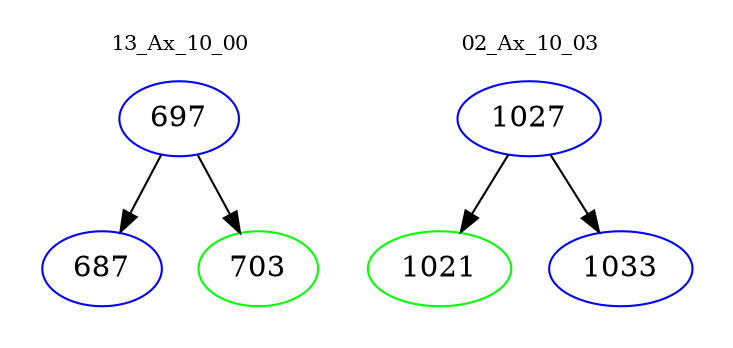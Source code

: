 digraph{
subgraph cluster_0 {
color = white
label = "13_Ax_10_00";
fontsize=10;
T0_697 [label="697", color="blue"]
T0_697 -> T0_687 [color="black"]
T0_687 [label="687", color="blue"]
T0_697 -> T0_703 [color="black"]
T0_703 [label="703", color="green"]
}
subgraph cluster_1 {
color = white
label = "02_Ax_10_03";
fontsize=10;
T1_1027 [label="1027", color="blue"]
T1_1027 -> T1_1021 [color="black"]
T1_1021 [label="1021", color="green"]
T1_1027 -> T1_1033 [color="black"]
T1_1033 [label="1033", color="blue"]
}
}
